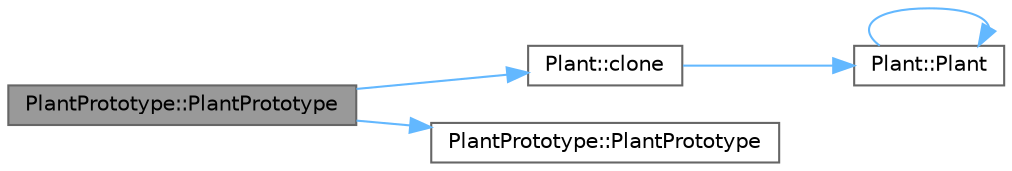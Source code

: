 digraph "PlantPrototype::PlantPrototype"
{
 // INTERACTIVE_SVG=YES
 // LATEX_PDF_SIZE
  bgcolor="transparent";
  edge [fontname=Helvetica,fontsize=10,labelfontname=Helvetica,labelfontsize=10];
  node [fontname=Helvetica,fontsize=10,shape=box,height=0.2,width=0.4];
  rankdir="LR";
  Node1 [id="Node000001",label="PlantPrototype::PlantPrototype",height=0.2,width=0.4,color="gray40", fillcolor="grey60", style="filled", fontcolor="black",tooltip="Copy constructor for cloning."];
  Node1 -> Node2 [id="edge1_Node000001_Node000002",color="steelblue1",style="solid",tooltip=" "];
  Node2 [id="Node000002",label="Plant::clone",height=0.2,width=0.4,color="grey40", fillcolor="white", style="filled",URL="$class_plant.html#a0f411008c07aa21c0fe0e26d2a8fe7c1",tooltip="Pure virtual clone method for Prototype pattern."];
  Node2 -> Node3 [id="edge2_Node000002_Node000003",color="steelblue1",style="solid",tooltip=" "];
  Node3 [id="Node000003",label="Plant::Plant",height=0.2,width=0.4,color="grey40", fillcolor="white", style="filled",URL="$class_plant.html#a0555b5ed34bc84fb6734d5bfd7723634",tooltip="Protected constructor for derived classes."];
  Node3 -> Node3 [id="edge3_Node000003_Node000003",color="steelblue1",style="solid",tooltip=" "];
  Node1 -> Node4 [id="edge4_Node000001_Node000004",color="steelblue1",style="solid",tooltip=" "];
  Node4 [id="Node000004",label="PlantPrototype::PlantPrototype",height=0.2,width=0.4,color="grey40", fillcolor="white", style="filled",URL="$class_plant_prototype.html#a584842362a1669bf69f464382764e7ec",tooltip="Default constructor."];
}
